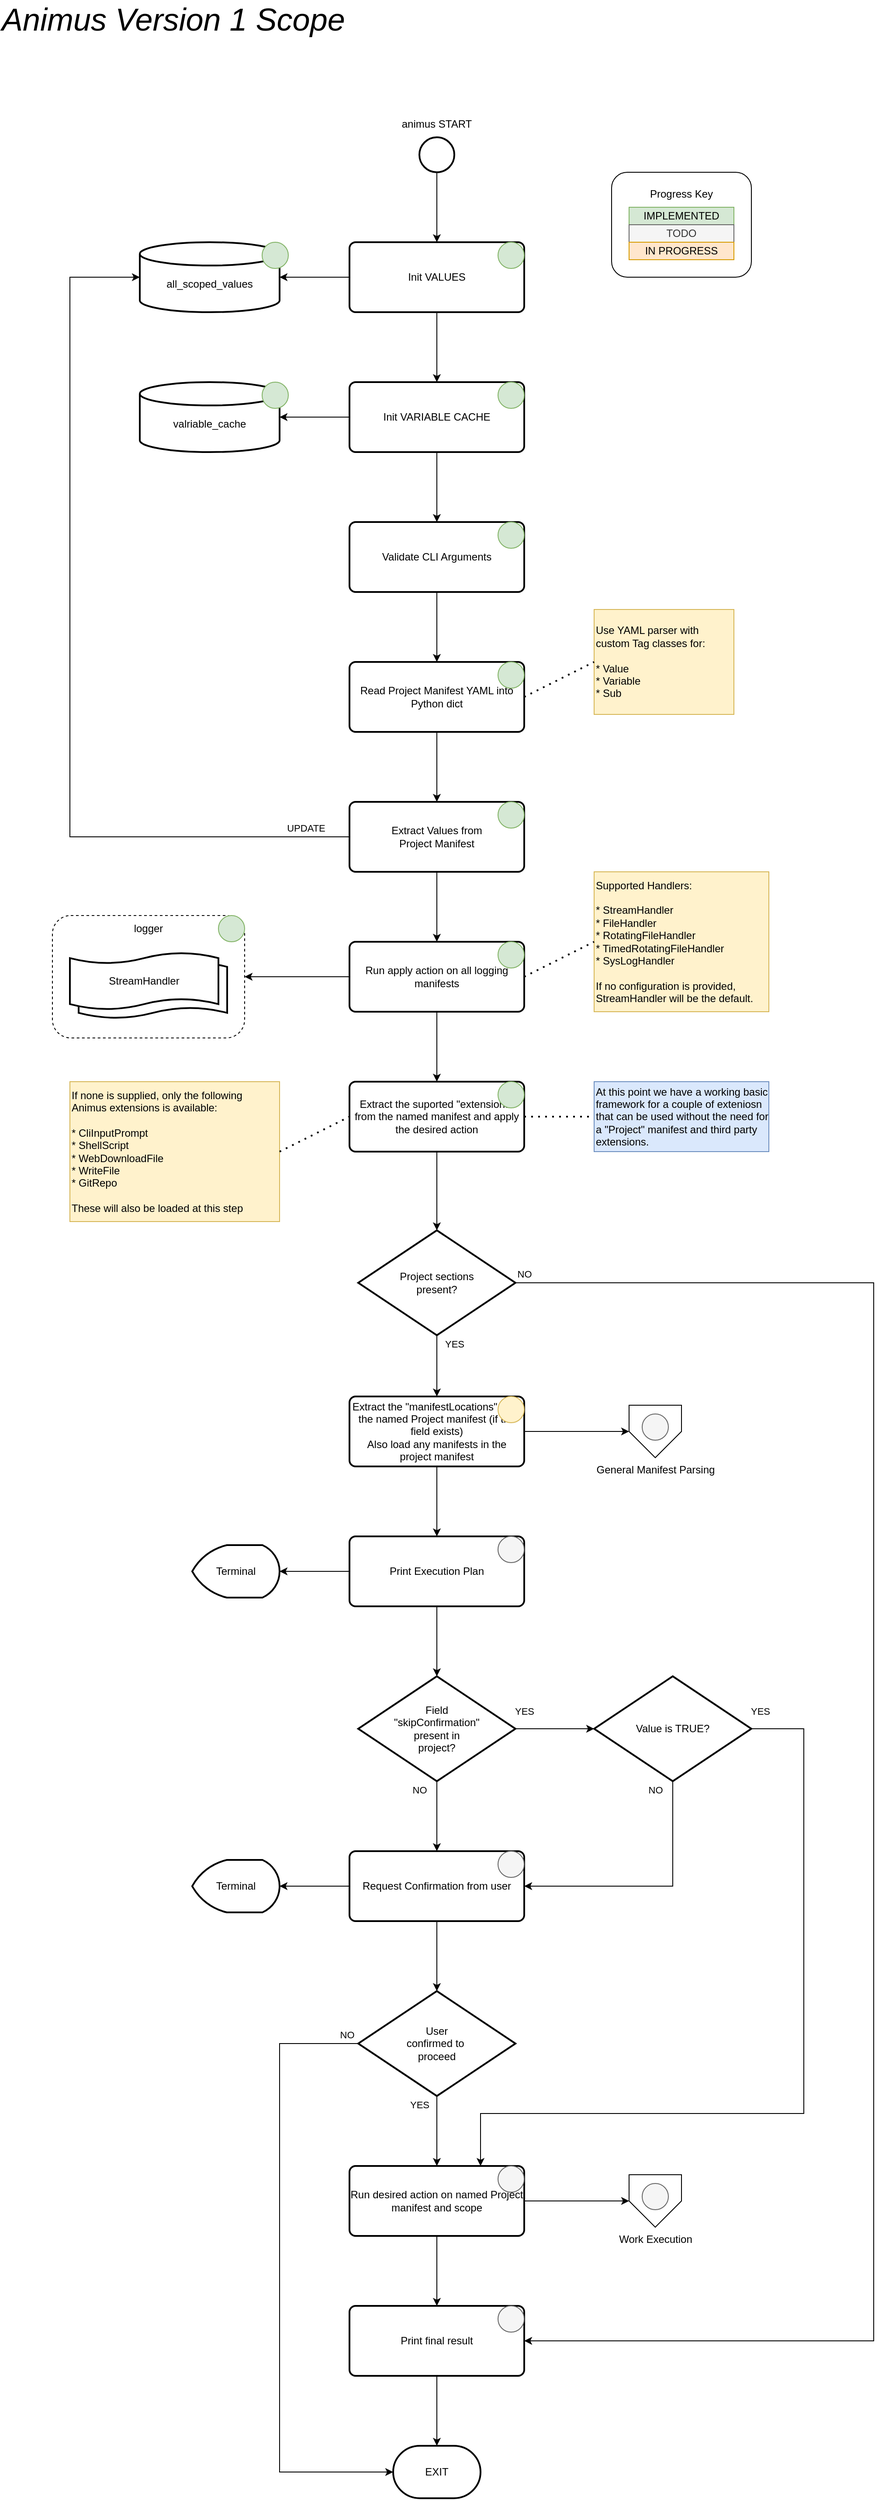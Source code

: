 <mxfile version="21.1.2" type="device" pages="2">
  <diagram name="Project Init" id="9PZ8RRwFv8GzSiJsPlFz">
    <mxGraphModel dx="2924" dy="1194" grid="1" gridSize="10" guides="1" tooltips="1" connect="1" arrows="1" fold="1" page="1" pageScale="1" pageWidth="850" pageHeight="1100" math="0" shadow="0">
      <root>
        <mxCell id="0" />
        <mxCell id="1" parent="0" />
        <mxCell id="VdCg7VXAjWynsJLB6FN2-26" value="" style="rounded=1;whiteSpace=wrap;html=1;fillColor=none;dashed=1;" parent="1" vertex="1">
          <mxGeometry x="-180" y="1130" width="220" height="140" as="geometry" />
        </mxCell>
        <mxCell id="VdCg7VXAjWynsJLB6FN2-22" value="StreamHandlerLogging" style="shape=tape;whiteSpace=wrap;html=1;strokeWidth=2;size=0.19" parent="1" vertex="1">
          <mxGeometry x="-150" y="1182.5" width="170" height="65" as="geometry" />
        </mxCell>
        <mxCell id="VdCg7VXAjWynsJLB6FN2-12" style="edgeStyle=orthogonalEdgeStyle;rounded=0;orthogonalLoop=1;jettySize=auto;html=1;entryX=0.5;entryY=0;entryDx=0;entryDy=0;" parent="1" source="VdCg7VXAjWynsJLB6FN2-1" target="VdCg7VXAjWynsJLB6FN2-10" edge="1">
          <mxGeometry relative="1" as="geometry">
            <mxPoint x="260" y="320" as="targetPoint" />
          </mxGeometry>
        </mxCell>
        <mxCell id="VdCg7VXAjWynsJLB6FN2-1" value="" style="strokeWidth=2;html=1;shape=mxgraph.flowchart.start_2;whiteSpace=wrap;" parent="1" vertex="1">
          <mxGeometry x="240" y="240" width="40" height="40" as="geometry" />
        </mxCell>
        <mxCell id="VdCg7VXAjWynsJLB6FN2-2" value="animus START" style="text;html=1;strokeColor=none;fillColor=none;align=center;verticalAlign=middle;whiteSpace=wrap;rounded=0;" parent="1" vertex="1">
          <mxGeometry x="205" y="210" width="110" height="30" as="geometry" />
        </mxCell>
        <mxCell id="VdCg7VXAjWynsJLB6FN2-6" style="edgeStyle=orthogonalEdgeStyle;rounded=0;orthogonalLoop=1;jettySize=auto;html=1;entryX=0.5;entryY=0;entryDx=0;entryDy=0;" parent="1" source="VdCg7VXAjWynsJLB6FN2-3" target="VdCg7VXAjWynsJLB6FN2-4" edge="1">
          <mxGeometry relative="1" as="geometry" />
        </mxCell>
        <mxCell id="VdCg7VXAjWynsJLB6FN2-3" value="Validate CLI Arguments" style="rounded=1;whiteSpace=wrap;html=1;absoluteArcSize=1;arcSize=14;strokeWidth=2;" parent="1" vertex="1">
          <mxGeometry x="160" y="680" width="200" height="80" as="geometry" />
        </mxCell>
        <mxCell id="VdCg7VXAjWynsJLB6FN2-19" style="edgeStyle=orthogonalEdgeStyle;rounded=0;orthogonalLoop=1;jettySize=auto;html=1;entryX=0.5;entryY=0;entryDx=0;entryDy=0;" parent="1" source="VdCg7VXAjWynsJLB6FN2-4" target="VdCg7VXAjWynsJLB6FN2-9" edge="1">
          <mxGeometry relative="1" as="geometry" />
        </mxCell>
        <mxCell id="VdCg7VXAjWynsJLB6FN2-4" value="Read Project Manifest YAML into Python dict" style="rounded=1;whiteSpace=wrap;html=1;absoluteArcSize=1;arcSize=14;strokeWidth=2;" parent="1" vertex="1">
          <mxGeometry x="160" y="840" width="200" height="80" as="geometry" />
        </mxCell>
        <mxCell id="VdCg7VXAjWynsJLB6FN2-7" value="Use YAML parser with custom Tag classes for:&lt;br&gt;&lt;br&gt;* Value&lt;br&gt;* Variable&lt;br&gt;* Sub" style="text;html=1;strokeColor=#d6b656;fillColor=#fff2cc;align=left;verticalAlign=middle;whiteSpace=wrap;rounded=0;" parent="1" vertex="1">
          <mxGeometry x="440" y="780" width="160" height="120" as="geometry" />
        </mxCell>
        <mxCell id="VdCg7VXAjWynsJLB6FN2-8" value="" style="endArrow=none;dashed=1;html=1;dashPattern=1 3;strokeWidth=2;rounded=0;exitX=1;exitY=0.5;exitDx=0;exitDy=0;entryX=0;entryY=0.5;entryDx=0;entryDy=0;" parent="1" source="VdCg7VXAjWynsJLB6FN2-4" target="VdCg7VXAjWynsJLB6FN2-7" edge="1">
          <mxGeometry width="50" height="50" relative="1" as="geometry">
            <mxPoint x="400" y="830" as="sourcePoint" />
            <mxPoint x="450" y="780" as="targetPoint" />
          </mxGeometry>
        </mxCell>
        <mxCell id="VdCg7VXAjWynsJLB6FN2-20" value="UPDATE" style="edgeStyle=orthogonalEdgeStyle;rounded=0;orthogonalLoop=1;jettySize=auto;html=1;entryX=0;entryY=0.5;entryDx=0;entryDy=0;entryPerimeter=0;" parent="1" source="VdCg7VXAjWynsJLB6FN2-9" target="VdCg7VXAjWynsJLB6FN2-15" edge="1">
          <mxGeometry x="-0.904" y="-10" relative="1" as="geometry">
            <Array as="points">
              <mxPoint x="-160" y="1040" />
              <mxPoint x="-160" y="400" />
            </Array>
            <mxPoint as="offset" />
          </mxGeometry>
        </mxCell>
        <mxCell id="VdCg7VXAjWynsJLB6FN2-29" style="edgeStyle=orthogonalEdgeStyle;rounded=0;orthogonalLoop=1;jettySize=auto;html=1;entryX=0.5;entryY=0;entryDx=0;entryDy=0;" parent="1" source="VdCg7VXAjWynsJLB6FN2-9" target="VdCg7VXAjWynsJLB6FN2-23" edge="1">
          <mxGeometry relative="1" as="geometry" />
        </mxCell>
        <mxCell id="VdCg7VXAjWynsJLB6FN2-9" value="Extract Values from&lt;br&gt;Project Manifest" style="rounded=1;whiteSpace=wrap;html=1;absoluteArcSize=1;arcSize=14;strokeWidth=2;" parent="1" vertex="1">
          <mxGeometry x="160" y="1000" width="200" height="80" as="geometry" />
        </mxCell>
        <mxCell id="VdCg7VXAjWynsJLB6FN2-13" style="edgeStyle=orthogonalEdgeStyle;rounded=0;orthogonalLoop=1;jettySize=auto;html=1;entryX=0.5;entryY=0;entryDx=0;entryDy=0;" parent="1" source="VdCg7VXAjWynsJLB6FN2-10" target="VdCg7VXAjWynsJLB6FN2-11" edge="1">
          <mxGeometry relative="1" as="geometry" />
        </mxCell>
        <mxCell id="VdCg7VXAjWynsJLB6FN2-16" style="edgeStyle=orthogonalEdgeStyle;rounded=0;orthogonalLoop=1;jettySize=auto;html=1;entryX=1;entryY=0.5;entryDx=0;entryDy=0;entryPerimeter=0;" parent="1" source="VdCg7VXAjWynsJLB6FN2-10" target="VdCg7VXAjWynsJLB6FN2-15" edge="1">
          <mxGeometry relative="1" as="geometry" />
        </mxCell>
        <mxCell id="VdCg7VXAjWynsJLB6FN2-10" value="Init VALUES" style="rounded=1;whiteSpace=wrap;html=1;absoluteArcSize=1;arcSize=14;strokeWidth=2;" parent="1" vertex="1">
          <mxGeometry x="160" y="360" width="200" height="80" as="geometry" />
        </mxCell>
        <mxCell id="VdCg7VXAjWynsJLB6FN2-14" style="edgeStyle=orthogonalEdgeStyle;rounded=0;orthogonalLoop=1;jettySize=auto;html=1;entryX=0.5;entryY=0;entryDx=0;entryDy=0;" parent="1" source="VdCg7VXAjWynsJLB6FN2-11" target="VdCg7VXAjWynsJLB6FN2-3" edge="1">
          <mxGeometry relative="1" as="geometry" />
        </mxCell>
        <mxCell id="VdCg7VXAjWynsJLB6FN2-18" style="edgeStyle=orthogonalEdgeStyle;rounded=0;orthogonalLoop=1;jettySize=auto;html=1;entryX=1;entryY=0.5;entryDx=0;entryDy=0;entryPerimeter=0;" parent="1" source="VdCg7VXAjWynsJLB6FN2-11" target="VdCg7VXAjWynsJLB6FN2-17" edge="1">
          <mxGeometry relative="1" as="geometry" />
        </mxCell>
        <mxCell id="VdCg7VXAjWynsJLB6FN2-11" value="Init VARIABLE CACHE" style="rounded=1;whiteSpace=wrap;html=1;absoluteArcSize=1;arcSize=14;strokeWidth=2;" parent="1" vertex="1">
          <mxGeometry x="160" y="520" width="200" height="80" as="geometry" />
        </mxCell>
        <mxCell id="VdCg7VXAjWynsJLB6FN2-15" value="&lt;br&gt;all_scoped_values" style="strokeWidth=2;html=1;shape=mxgraph.flowchart.database;whiteSpace=wrap;" parent="1" vertex="1">
          <mxGeometry x="-80" y="360" width="160" height="80" as="geometry" />
        </mxCell>
        <mxCell id="VdCg7VXAjWynsJLB6FN2-17" value="&lt;br&gt;valriable_cache" style="strokeWidth=2;html=1;shape=mxgraph.flowchart.database;whiteSpace=wrap;" parent="1" vertex="1">
          <mxGeometry x="-80" y="520" width="160" height="80" as="geometry" />
        </mxCell>
        <mxCell id="VdCg7VXAjWynsJLB6FN2-21" value="StreamHandler" style="shape=tape;whiteSpace=wrap;html=1;strokeWidth=2;size=0.19" parent="1" vertex="1">
          <mxGeometry x="-160" y="1172.5" width="170" height="65" as="geometry" />
        </mxCell>
        <mxCell id="VdCg7VXAjWynsJLB6FN2-28" style="edgeStyle=orthogonalEdgeStyle;rounded=0;orthogonalLoop=1;jettySize=auto;html=1;entryX=1;entryY=0.5;entryDx=0;entryDy=0;" parent="1" source="VdCg7VXAjWynsJLB6FN2-23" target="VdCg7VXAjWynsJLB6FN2-26" edge="1">
          <mxGeometry relative="1" as="geometry" />
        </mxCell>
        <mxCell id="VdCg7VXAjWynsJLB6FN2-45" style="edgeStyle=orthogonalEdgeStyle;rounded=0;orthogonalLoop=1;jettySize=auto;html=1;entryX=0.5;entryY=0;entryDx=0;entryDy=0;" parent="1" source="VdCg7VXAjWynsJLB6FN2-23" target="VdCg7VXAjWynsJLB6FN2-40" edge="1">
          <mxGeometry relative="1" as="geometry" />
        </mxCell>
        <mxCell id="VdCg7VXAjWynsJLB6FN2-23" value="Run apply action on all logging manifests" style="rounded=1;whiteSpace=wrap;html=1;absoluteArcSize=1;arcSize=14;strokeWidth=2;" parent="1" vertex="1">
          <mxGeometry x="160" y="1160" width="200" height="80" as="geometry" />
        </mxCell>
        <mxCell id="VdCg7VXAjWynsJLB6FN2-24" value="Supported Handlers:&lt;br&gt;&lt;br&gt;&lt;div&gt;* StreamHandler&lt;/div&gt;&lt;div&gt;* FileHandler&lt;/div&gt;&lt;div&gt;* RotatingFileHandler&lt;/div&gt;&lt;div&gt;* TimedRotatingFileHandler&lt;/div&gt;&lt;div&gt;* SysLogHandler&lt;/div&gt;&lt;div&gt;&lt;br&gt;&lt;/div&gt;&lt;div&gt;If no configuration is provided, StreamHandler will be the default.&lt;/div&gt;" style="text;html=1;strokeColor=#d6b656;fillColor=#fff2cc;align=left;verticalAlign=middle;whiteSpace=wrap;rounded=0;" parent="1" vertex="1">
          <mxGeometry x="440" y="1080" width="200" height="160" as="geometry" />
        </mxCell>
        <mxCell id="VdCg7VXAjWynsJLB6FN2-25" value="" style="endArrow=none;dashed=1;html=1;dashPattern=1 3;strokeWidth=2;rounded=0;exitX=1;exitY=0.5;exitDx=0;exitDy=0;entryX=0;entryY=0.5;entryDx=0;entryDy=0;" parent="1" source="VdCg7VXAjWynsJLB6FN2-23" target="VdCg7VXAjWynsJLB6FN2-24" edge="1">
          <mxGeometry width="50" height="50" relative="1" as="geometry">
            <mxPoint x="370" y="890" as="sourcePoint" />
            <mxPoint x="450" y="850" as="targetPoint" />
          </mxGeometry>
        </mxCell>
        <mxCell id="VdCg7VXAjWynsJLB6FN2-27" value="logger" style="text;html=1;strokeColor=none;fillColor=none;align=center;verticalAlign=middle;whiteSpace=wrap;rounded=0;" parent="1" vertex="1">
          <mxGeometry x="-100" y="1130" width="60" height="30" as="geometry" />
        </mxCell>
        <mxCell id="VdCg7VXAjWynsJLB6FN2-50" style="edgeStyle=orthogonalEdgeStyle;rounded=0;orthogonalLoop=1;jettySize=auto;html=1;entryX=0;entryY=0.5;entryDx=0;entryDy=0;" parent="1" source="VdCg7VXAjWynsJLB6FN2-31" target="VdCg7VXAjWynsJLB6FN2-49" edge="1">
          <mxGeometry relative="1" as="geometry" />
        </mxCell>
        <mxCell id="VdCg7VXAjWynsJLB6FN2-73" style="edgeStyle=orthogonalEdgeStyle;rounded=0;orthogonalLoop=1;jettySize=auto;html=1;entryX=0.5;entryY=0;entryDx=0;entryDy=0;" parent="1" source="VdCg7VXAjWynsJLB6FN2-31" target="VdCg7VXAjWynsJLB6FN2-72" edge="1">
          <mxGeometry relative="1" as="geometry" />
        </mxCell>
        <mxCell id="VdCg7VXAjWynsJLB6FN2-31" value="Run desired action on named Project manifest and scope" style="rounded=1;whiteSpace=wrap;html=1;absoluteArcSize=1;arcSize=14;strokeWidth=2;" parent="1" vertex="1">
          <mxGeometry x="160" y="2560" width="200" height="80" as="geometry" />
        </mxCell>
        <mxCell id="VdCg7VXAjWynsJLB6FN2-38" style="edgeStyle=orthogonalEdgeStyle;rounded=0;orthogonalLoop=1;jettySize=auto;html=1;entryX=0;entryY=0.5;entryDx=0;entryDy=0;" parent="1" source="VdCg7VXAjWynsJLB6FN2-34" target="VdCg7VXAjWynsJLB6FN2-37" edge="1">
          <mxGeometry relative="1" as="geometry" />
        </mxCell>
        <mxCell id="VdCg7VXAjWynsJLB6FN2-54" style="edgeStyle=orthogonalEdgeStyle;rounded=0;orthogonalLoop=1;jettySize=auto;html=1;entryX=0.5;entryY=0;entryDx=0;entryDy=0;" parent="1" source="VdCg7VXAjWynsJLB6FN2-34" target="VdCg7VXAjWynsJLB6FN2-51" edge="1">
          <mxGeometry relative="1" as="geometry" />
        </mxCell>
        <mxCell id="VdCg7VXAjWynsJLB6FN2-34" value="Extract the &quot;manifestLocations&quot; from the named Project manifest (if the field exists)&lt;br&gt;Also load any manifests in the project manifest" style="rounded=1;whiteSpace=wrap;html=1;absoluteArcSize=1;arcSize=14;strokeWidth=2;" parent="1" vertex="1">
          <mxGeometry x="160" y="1680" width="200" height="80" as="geometry" />
        </mxCell>
        <mxCell id="VdCg7VXAjWynsJLB6FN2-37" value="General Manifest Parsing" style="verticalLabelPosition=bottom;verticalAlign=top;html=1;shape=offPageConnector;rounded=0;size=0.5;" parent="1" vertex="1">
          <mxGeometry x="480" y="1690" width="60" height="60" as="geometry" />
        </mxCell>
        <mxCell id="Eud-r5yg63vt9BeKCDlX-2" style="edgeStyle=orthogonalEdgeStyle;rounded=0;orthogonalLoop=1;jettySize=auto;html=1;entryX=0.5;entryY=0;entryDx=0;entryDy=0;entryPerimeter=0;" edge="1" parent="1" source="VdCg7VXAjWynsJLB6FN2-40" target="Eud-r5yg63vt9BeKCDlX-1">
          <mxGeometry relative="1" as="geometry" />
        </mxCell>
        <mxCell id="VdCg7VXAjWynsJLB6FN2-40" value="Extract the suported &quot;extensions&quot; from the named manifest and apply the desired action" style="rounded=1;whiteSpace=wrap;html=1;absoluteArcSize=1;arcSize=14;strokeWidth=2;" parent="1" vertex="1">
          <mxGeometry x="160" y="1320" width="200" height="80" as="geometry" />
        </mxCell>
        <mxCell id="VdCg7VXAjWynsJLB6FN2-47" value="If none is supplied, only the following Animus extensions is available:&lt;br&gt;&lt;br&gt;&lt;div&gt;* CliInputPrompt&lt;/div&gt;&lt;div&gt;* ShellScript&lt;/div&gt;&lt;div&gt;* WebDownloadFile&lt;/div&gt;&lt;div&gt;* WriteFile&lt;/div&gt;&lt;div&gt;* GitRepo&lt;/div&gt;&lt;div&gt;&lt;br&gt;&lt;/div&gt;&lt;div&gt;These will also be loaded at this step&lt;/div&gt;" style="text;html=1;strokeColor=#d6b656;fillColor=#fff2cc;align=left;verticalAlign=middle;whiteSpace=wrap;rounded=0;" parent="1" vertex="1">
          <mxGeometry x="-160" y="1320" width="240" height="160" as="geometry" />
        </mxCell>
        <mxCell id="VdCg7VXAjWynsJLB6FN2-48" value="" style="endArrow=none;dashed=1;html=1;dashPattern=1 3;strokeWidth=2;rounded=0;exitX=1;exitY=0.5;exitDx=0;exitDy=0;entryX=0;entryY=0.5;entryDx=0;entryDy=0;" parent="1" source="VdCg7VXAjWynsJLB6FN2-47" target="VdCg7VXAjWynsJLB6FN2-40" edge="1">
          <mxGeometry width="50" height="50" relative="1" as="geometry">
            <mxPoint x="370" y="1210" as="sourcePoint" />
            <mxPoint x="450" y="1170" as="targetPoint" />
          </mxGeometry>
        </mxCell>
        <mxCell id="VdCg7VXAjWynsJLB6FN2-49" value="Work Execution" style="verticalLabelPosition=bottom;verticalAlign=top;html=1;shape=offPageConnector;rounded=0;size=0.5;" parent="1" vertex="1">
          <mxGeometry x="480" y="2570" width="60" height="60" as="geometry" />
        </mxCell>
        <mxCell id="VdCg7VXAjWynsJLB6FN2-53" style="edgeStyle=orthogonalEdgeStyle;rounded=0;orthogonalLoop=1;jettySize=auto;html=1;entryX=1;entryY=0.5;entryDx=0;entryDy=0;entryPerimeter=0;" parent="1" source="VdCg7VXAjWynsJLB6FN2-51" target="VdCg7VXAjWynsJLB6FN2-52" edge="1">
          <mxGeometry relative="1" as="geometry" />
        </mxCell>
        <mxCell id="VdCg7VXAjWynsJLB6FN2-56" style="edgeStyle=orthogonalEdgeStyle;rounded=0;orthogonalLoop=1;jettySize=auto;html=1;entryX=0.5;entryY=0;entryDx=0;entryDy=0;entryPerimeter=0;" parent="1" source="VdCg7VXAjWynsJLB6FN2-51" target="VdCg7VXAjWynsJLB6FN2-55" edge="1">
          <mxGeometry relative="1" as="geometry" />
        </mxCell>
        <mxCell id="VdCg7VXAjWynsJLB6FN2-51" value="Print Execution Plan" style="rounded=1;whiteSpace=wrap;html=1;absoluteArcSize=1;arcSize=14;strokeWidth=2;" parent="1" vertex="1">
          <mxGeometry x="160" y="1840" width="200" height="80" as="geometry" />
        </mxCell>
        <mxCell id="VdCg7VXAjWynsJLB6FN2-52" value="Terminal" style="strokeWidth=2;html=1;shape=mxgraph.flowchart.display;whiteSpace=wrap;" parent="1" vertex="1">
          <mxGeometry x="-20" y="1850" width="100" height="60" as="geometry" />
        </mxCell>
        <mxCell id="VdCg7VXAjWynsJLB6FN2-58" value="YES" style="edgeStyle=orthogonalEdgeStyle;rounded=0;orthogonalLoop=1;jettySize=auto;html=1;entryX=0;entryY=0.5;entryDx=0;entryDy=0;entryPerimeter=0;" parent="1" source="VdCg7VXAjWynsJLB6FN2-55" target="VdCg7VXAjWynsJLB6FN2-59" edge="1">
          <mxGeometry x="-0.778" y="20" relative="1" as="geometry">
            <mxPoint x="420" y="2130" as="targetPoint" />
            <mxPoint as="offset" />
          </mxGeometry>
        </mxCell>
        <mxCell id="VdCg7VXAjWynsJLB6FN2-61" value="NO" style="edgeStyle=orthogonalEdgeStyle;rounded=0;orthogonalLoop=1;jettySize=auto;html=1;entryX=0.5;entryY=0;entryDx=0;entryDy=0;exitX=0.5;exitY=1;exitDx=0;exitDy=0;exitPerimeter=0;" parent="1" source="VdCg7VXAjWynsJLB6FN2-55" target="VdCg7VXAjWynsJLB6FN2-60" edge="1">
          <mxGeometry x="-0.75" y="-20" relative="1" as="geometry">
            <Array as="points">
              <mxPoint x="260" y="2140" />
              <mxPoint x="260" y="2140" />
            </Array>
            <mxPoint as="offset" />
          </mxGeometry>
        </mxCell>
        <mxCell id="VdCg7VXAjWynsJLB6FN2-55" value="Field&lt;br&gt;&quot;skipConfirmation&quot; &lt;br&gt;present in&lt;br&gt;project?" style="strokeWidth=2;html=1;shape=mxgraph.flowchart.decision;whiteSpace=wrap;" parent="1" vertex="1">
          <mxGeometry x="170" y="2000" width="180" height="120" as="geometry" />
        </mxCell>
        <mxCell id="VdCg7VXAjWynsJLB6FN2-62" value="NO" style="edgeStyle=orthogonalEdgeStyle;rounded=0;orthogonalLoop=1;jettySize=auto;html=1;entryX=1;entryY=0.5;entryDx=0;entryDy=0;" parent="1" source="VdCg7VXAjWynsJLB6FN2-59" target="VdCg7VXAjWynsJLB6FN2-60" edge="1">
          <mxGeometry x="-0.931" y="-20" relative="1" as="geometry">
            <Array as="points">
              <mxPoint x="530" y="2240" />
            </Array>
            <mxPoint as="offset" />
          </mxGeometry>
        </mxCell>
        <mxCell id="VdCg7VXAjWynsJLB6FN2-68" value="YES" style="edgeStyle=orthogonalEdgeStyle;rounded=0;orthogonalLoop=1;jettySize=auto;html=1;entryX=0.75;entryY=0;entryDx=0;entryDy=0;" parent="1" source="VdCg7VXAjWynsJLB6FN2-59" target="VdCg7VXAjWynsJLB6FN2-31" edge="1">
          <mxGeometry x="-0.979" y="20" relative="1" as="geometry">
            <Array as="points">
              <mxPoint x="680" y="2060" />
              <mxPoint x="680" y="2500" />
              <mxPoint x="310" y="2500" />
            </Array>
            <mxPoint as="offset" />
          </mxGeometry>
        </mxCell>
        <mxCell id="VdCg7VXAjWynsJLB6FN2-59" value="Value is TRUE?" style="strokeWidth=2;html=1;shape=mxgraph.flowchart.decision;whiteSpace=wrap;" parent="1" vertex="1">
          <mxGeometry x="440" y="2000" width="180" height="120" as="geometry" />
        </mxCell>
        <mxCell id="VdCg7VXAjWynsJLB6FN2-64" style="edgeStyle=orthogonalEdgeStyle;rounded=0;orthogonalLoop=1;jettySize=auto;html=1;entryX=1;entryY=0.5;entryDx=0;entryDy=0;entryPerimeter=0;" parent="1" source="VdCg7VXAjWynsJLB6FN2-60" target="VdCg7VXAjWynsJLB6FN2-63" edge="1">
          <mxGeometry relative="1" as="geometry" />
        </mxCell>
        <mxCell id="VdCg7VXAjWynsJLB6FN2-66" style="edgeStyle=orthogonalEdgeStyle;rounded=0;orthogonalLoop=1;jettySize=auto;html=1;entryX=0.5;entryY=0;entryDx=0;entryDy=0;entryPerimeter=0;" parent="1" source="VdCg7VXAjWynsJLB6FN2-60" target="VdCg7VXAjWynsJLB6FN2-65" edge="1">
          <mxGeometry relative="1" as="geometry" />
        </mxCell>
        <mxCell id="VdCg7VXAjWynsJLB6FN2-60" value="Request Confirmation from user" style="rounded=1;whiteSpace=wrap;html=1;absoluteArcSize=1;arcSize=14;strokeWidth=2;" parent="1" vertex="1">
          <mxGeometry x="160" y="2200" width="200" height="80" as="geometry" />
        </mxCell>
        <mxCell id="VdCg7VXAjWynsJLB6FN2-63" value="Terminal" style="strokeWidth=2;html=1;shape=mxgraph.flowchart.display;whiteSpace=wrap;" parent="1" vertex="1">
          <mxGeometry x="-20" y="2210" width="100" height="60" as="geometry" />
        </mxCell>
        <mxCell id="VdCg7VXAjWynsJLB6FN2-67" value="YES" style="edgeStyle=orthogonalEdgeStyle;rounded=0;orthogonalLoop=1;jettySize=auto;html=1;exitX=0.5;exitY=1;exitDx=0;exitDy=0;exitPerimeter=0;" parent="1" source="VdCg7VXAjWynsJLB6FN2-65" target="VdCg7VXAjWynsJLB6FN2-31" edge="1">
          <mxGeometry x="-0.75" y="-20" relative="1" as="geometry">
            <Array as="points">
              <mxPoint x="260" y="2500" />
              <mxPoint x="260" y="2500" />
            </Array>
            <mxPoint as="offset" />
          </mxGeometry>
        </mxCell>
        <mxCell id="VdCg7VXAjWynsJLB6FN2-71" value="NO" style="edgeStyle=orthogonalEdgeStyle;rounded=0;orthogonalLoop=1;jettySize=auto;html=1;entryX=0;entryY=0.5;entryDx=0;entryDy=0;entryPerimeter=0;" parent="1" source="VdCg7VXAjWynsJLB6FN2-65" target="VdCg7VXAjWynsJLB6FN2-70" edge="1">
          <mxGeometry x="-0.962" y="-10" relative="1" as="geometry">
            <Array as="points">
              <mxPoint x="80" y="2420" />
              <mxPoint x="80" y="2910" />
            </Array>
            <mxPoint as="offset" />
          </mxGeometry>
        </mxCell>
        <mxCell id="VdCg7VXAjWynsJLB6FN2-65" value="User&lt;br&gt;confirmed to&amp;nbsp;&lt;br&gt;proceed" style="strokeWidth=2;html=1;shape=mxgraph.flowchart.decision;whiteSpace=wrap;" parent="1" vertex="1">
          <mxGeometry x="170" y="2360" width="180" height="120" as="geometry" />
        </mxCell>
        <mxCell id="VdCg7VXAjWynsJLB6FN2-70" value="EXIT" style="strokeWidth=2;html=1;shape=mxgraph.flowchart.terminator;whiteSpace=wrap;" parent="1" vertex="1">
          <mxGeometry x="210" y="2880" width="100" height="60" as="geometry" />
        </mxCell>
        <mxCell id="VdCg7VXAjWynsJLB6FN2-74" style="edgeStyle=orthogonalEdgeStyle;rounded=0;orthogonalLoop=1;jettySize=auto;html=1;entryX=0.5;entryY=0;entryDx=0;entryDy=0;entryPerimeter=0;" parent="1" source="VdCg7VXAjWynsJLB6FN2-72" target="VdCg7VXAjWynsJLB6FN2-70" edge="1">
          <mxGeometry relative="1" as="geometry" />
        </mxCell>
        <mxCell id="VdCg7VXAjWynsJLB6FN2-72" value="Print final result" style="rounded=1;whiteSpace=wrap;html=1;absoluteArcSize=1;arcSize=14;strokeWidth=2;" parent="1" vertex="1">
          <mxGeometry x="160" y="2720" width="200" height="80" as="geometry" />
        </mxCell>
        <mxCell id="VdCg7VXAjWynsJLB6FN2-75" value="IMPLEMENTED" style="text;html=1;strokeColor=#82b366;fillColor=#d5e8d4;align=center;verticalAlign=middle;whiteSpace=wrap;rounded=0;" parent="1" vertex="1">
          <mxGeometry x="480" y="320" width="120" height="20" as="geometry" />
        </mxCell>
        <mxCell id="VdCg7VXAjWynsJLB6FN2-76" value="TODO" style="text;html=1;strokeColor=#666666;fillColor=#f5f5f5;align=center;verticalAlign=middle;whiteSpace=wrap;rounded=0;fontColor=#333333;" parent="1" vertex="1">
          <mxGeometry x="480" y="340" width="120" height="20" as="geometry" />
        </mxCell>
        <mxCell id="VdCg7VXAjWynsJLB6FN2-77" value="IN PROGRESS" style="text;html=1;strokeColor=#d79b00;fillColor=#ffe6cc;align=center;verticalAlign=middle;whiteSpace=wrap;rounded=0;" parent="1" vertex="1">
          <mxGeometry x="480" y="360" width="120" height="20" as="geometry" />
        </mxCell>
        <mxCell id="VdCg7VXAjWynsJLB6FN2-81" value="" style="ellipse;whiteSpace=wrap;html=1;fillColor=#d5e8d4;strokeColor=#82b366;" parent="1" vertex="1">
          <mxGeometry x="330" y="360" width="30" height="30" as="geometry" />
        </mxCell>
        <mxCell id="VdCg7VXAjWynsJLB6FN2-82" value="" style="ellipse;whiteSpace=wrap;html=1;fillColor=#d5e8d4;strokeColor=#82b366;" parent="1" vertex="1">
          <mxGeometry x="330" y="520" width="30" height="30" as="geometry" />
        </mxCell>
        <mxCell id="VdCg7VXAjWynsJLB6FN2-83" value="" style="ellipse;whiteSpace=wrap;html=1;fillColor=#d5e8d4;strokeColor=#82b366;" parent="1" vertex="1">
          <mxGeometry x="330" y="680" width="30" height="30" as="geometry" />
        </mxCell>
        <mxCell id="VdCg7VXAjWynsJLB6FN2-84" value="" style="ellipse;whiteSpace=wrap;html=1;fillColor=#d5e8d4;strokeColor=#82b366;" parent="1" vertex="1">
          <mxGeometry x="60" y="520" width="30" height="30" as="geometry" />
        </mxCell>
        <mxCell id="VdCg7VXAjWynsJLB6FN2-85" value="" style="ellipse;whiteSpace=wrap;html=1;fillColor=#d5e8d4;strokeColor=#82b366;" parent="1" vertex="1">
          <mxGeometry x="60" y="360" width="30" height="30" as="geometry" />
        </mxCell>
        <mxCell id="VdCg7VXAjWynsJLB6FN2-86" value="" style="ellipse;whiteSpace=wrap;html=1;fillColor=#d5e8d4;strokeColor=#82b366;" parent="1" vertex="1">
          <mxGeometry x="330" y="1000" width="30" height="30" as="geometry" />
        </mxCell>
        <mxCell id="VdCg7VXAjWynsJLB6FN2-87" value="" style="ellipse;whiteSpace=wrap;html=1;fillColor=#d5e8d4;strokeColor=#82b366;" parent="1" vertex="1">
          <mxGeometry x="10" y="1130" width="30" height="30" as="geometry" />
        </mxCell>
        <mxCell id="VdCg7VXAjWynsJLB6FN2-88" value="" style="ellipse;whiteSpace=wrap;html=1;fillColor=#d5e8d4;strokeColor=#82b366;" parent="1" vertex="1">
          <mxGeometry x="330" y="1160" width="30" height="30" as="geometry" />
        </mxCell>
        <mxCell id="VdCg7VXAjWynsJLB6FN2-89" value="" style="ellipse;whiteSpace=wrap;html=1;fillColor=#d5e8d4;strokeColor=#82b366;" parent="1" vertex="1">
          <mxGeometry x="330" y="1320" width="30" height="30" as="geometry" />
        </mxCell>
        <mxCell id="VdCg7VXAjWynsJLB6FN2-90" value="" style="ellipse;whiteSpace=wrap;html=1;fillColor=#fff2cc;strokeColor=#d6b656;" parent="1" vertex="1">
          <mxGeometry x="330" y="1680" width="30" height="30" as="geometry" />
        </mxCell>
        <mxCell id="VdCg7VXAjWynsJLB6FN2-91" value="" style="ellipse;whiteSpace=wrap;html=1;fillColor=#f5f5f5;strokeColor=#666666;fontColor=#333333;" parent="1" vertex="1">
          <mxGeometry x="330" y="1840" width="30" height="30" as="geometry" />
        </mxCell>
        <mxCell id="VdCg7VXAjWynsJLB6FN2-93" value="" style="ellipse;whiteSpace=wrap;html=1;fillColor=#f5f5f5;strokeColor=#666666;fontColor=#333333;" parent="1" vertex="1">
          <mxGeometry x="495" y="1700" width="30" height="30" as="geometry" />
        </mxCell>
        <mxCell id="VdCg7VXAjWynsJLB6FN2-94" value="" style="ellipse;whiteSpace=wrap;html=1;fillColor=#f5f5f5;strokeColor=#666666;fontColor=#333333;" parent="1" vertex="1">
          <mxGeometry x="330" y="2200" width="30" height="30" as="geometry" />
        </mxCell>
        <mxCell id="VdCg7VXAjWynsJLB6FN2-95" value="" style="ellipse;whiteSpace=wrap;html=1;fillColor=#f5f5f5;strokeColor=#666666;fontColor=#333333;" parent="1" vertex="1">
          <mxGeometry x="330" y="2560" width="30" height="30" as="geometry" />
        </mxCell>
        <mxCell id="VdCg7VXAjWynsJLB6FN2-96" value="" style="ellipse;whiteSpace=wrap;html=1;fillColor=#f5f5f5;strokeColor=#666666;fontColor=#333333;" parent="1" vertex="1">
          <mxGeometry x="495" y="2580" width="30" height="30" as="geometry" />
        </mxCell>
        <mxCell id="VdCg7VXAjWynsJLB6FN2-97" value="" style="ellipse;whiteSpace=wrap;html=1;fillColor=#f5f5f5;strokeColor=#666666;fontColor=#333333;" parent="1" vertex="1">
          <mxGeometry x="330" y="2720" width="30" height="30" as="geometry" />
        </mxCell>
        <mxCell id="VdCg7VXAjWynsJLB6FN2-98" value="" style="ellipse;whiteSpace=wrap;html=1;fillColor=#d5e8d4;strokeColor=#82b366;" parent="1" vertex="1">
          <mxGeometry x="330" y="840" width="30" height="30" as="geometry" />
        </mxCell>
        <mxCell id="VdCg7VXAjWynsJLB6FN2-99" value="Progress Key" style="text;html=1;strokeColor=none;fillColor=none;align=center;verticalAlign=middle;whiteSpace=wrap;rounded=0;" parent="1" vertex="1">
          <mxGeometry x="495" y="290" width="90" height="30" as="geometry" />
        </mxCell>
        <mxCell id="VdCg7VXAjWynsJLB6FN2-100" value="" style="rounded=1;whiteSpace=wrap;html=1;fillColor=none;" parent="1" vertex="1">
          <mxGeometry x="460" y="280" width="160" height="120" as="geometry" />
        </mxCell>
        <mxCell id="VdCg7VXAjWynsJLB6FN2-101" value="Animus Version 1 Scope" style="text;html=1;strokeColor=none;fillColor=none;align=left;verticalAlign=middle;whiteSpace=wrap;rounded=0;fontSize=36;fontStyle=2" parent="1" vertex="1">
          <mxGeometry x="-240" y="90" width="565" height="30" as="geometry" />
        </mxCell>
        <mxCell id="RcZUgJxlzE8M8JcApJNK-1" value="YES" style="edgeStyle=orthogonalEdgeStyle;rounded=0;orthogonalLoop=1;jettySize=auto;html=1;entryX=0.5;entryY=0;entryDx=0;entryDy=0;" edge="1" parent="1" source="Eud-r5yg63vt9BeKCDlX-1" target="VdCg7VXAjWynsJLB6FN2-34">
          <mxGeometry x="-0.714" y="20" relative="1" as="geometry">
            <mxPoint as="offset" />
          </mxGeometry>
        </mxCell>
        <mxCell id="RcZUgJxlzE8M8JcApJNK-2" value="NO" style="edgeStyle=orthogonalEdgeStyle;rounded=0;orthogonalLoop=1;jettySize=auto;html=1;entryX=1;entryY=0.5;entryDx=0;entryDy=0;" edge="1" parent="1" source="Eud-r5yg63vt9BeKCDlX-1" target="VdCg7VXAjWynsJLB6FN2-72">
          <mxGeometry x="-0.99" y="10" relative="1" as="geometry">
            <Array as="points">
              <mxPoint x="760" y="1550" />
              <mxPoint x="760" y="2760" />
            </Array>
            <mxPoint as="offset" />
          </mxGeometry>
        </mxCell>
        <mxCell id="Eud-r5yg63vt9BeKCDlX-1" value="Project sections&lt;br&gt;present?" style="strokeWidth=2;html=1;shape=mxgraph.flowchart.decision;whiteSpace=wrap;" vertex="1" parent="1">
          <mxGeometry x="170" y="1490" width="180" height="120" as="geometry" />
        </mxCell>
        <mxCell id="RcZUgJxlzE8M8JcApJNK-3" value="At this point we have a working basic framework for a couple of exteniosn that can be used without the need for a &quot;Project&quot; manifest and third party extensions." style="text;html=1;strokeColor=#6c8ebf;fillColor=#dae8fc;align=left;verticalAlign=middle;whiteSpace=wrap;rounded=0;" vertex="1" parent="1">
          <mxGeometry x="440" y="1320" width="200" height="80" as="geometry" />
        </mxCell>
        <mxCell id="RcZUgJxlzE8M8JcApJNK-4" value="" style="endArrow=none;dashed=1;html=1;dashPattern=1 3;strokeWidth=2;rounded=0;exitX=1;exitY=0.5;exitDx=0;exitDy=0;entryX=0;entryY=0.5;entryDx=0;entryDy=0;" edge="1" parent="1" source="VdCg7VXAjWynsJLB6FN2-40" target="RcZUgJxlzE8M8JcApJNK-3">
          <mxGeometry width="50" height="50" relative="1" as="geometry">
            <mxPoint x="90" y="1410" as="sourcePoint" />
            <mxPoint x="170" y="1370" as="targetPoint" />
          </mxGeometry>
        </mxCell>
      </root>
    </mxGraphModel>
  </diagram>
  <diagram id="wBAP3wJ0ll8BKhU-rvnk" name="General Manifest Parsing">
    <mxGraphModel dx="2074" dy="1194" grid="1" gridSize="10" guides="1" tooltips="1" connect="1" arrows="1" fold="1" page="1" pageScale="1" pageWidth="850" pageHeight="1100" math="0" shadow="0">
      <root>
        <mxCell id="0" />
        <mxCell id="1" parent="0" />
        <mxCell id="5oYI_40PP7ZbhPIeKUJ7-18" value="" style="rounded=1;whiteSpace=wrap;html=1;fillColor=none;dashed=1;" parent="1" vertex="1">
          <mxGeometry x="400" y="520" width="800" height="480" as="geometry" />
        </mxCell>
        <mxCell id="5oYI_40PP7ZbhPIeKUJ7-1" value="&amp;lt;&amp;lt; Extension &amp;gt;&amp;gt;&lt;br&gt;parse_manifest() Method called with Dict of Manifest Data" style="rounded=1;whiteSpace=wrap;html=1;absoluteArcSize=1;arcSize=14;strokeWidth=2;" parent="1" vertex="1">
          <mxGeometry x="440" y="400" width="200" height="80" as="geometry" />
        </mxCell>
        <mxCell id="5oYI_40PP7ZbhPIeKUJ7-5" value="call" style="edgeStyle=orthogonalEdgeStyle;rounded=0;orthogonalLoop=1;jettySize=auto;html=1;entryX=0;entryY=0.5;entryDx=0;entryDy=0;" parent="1" source="5oYI_40PP7ZbhPIeKUJ7-2" target="5oYI_40PP7ZbhPIeKUJ7-1" edge="1">
          <mxGeometry x="-0.667" y="10" relative="1" as="geometry">
            <mxPoint as="offset" />
          </mxGeometry>
        </mxCell>
        <mxCell id="5oYI_40PP7ZbhPIeKUJ7-8" style="edgeStyle=orthogonalEdgeStyle;rounded=0;orthogonalLoop=1;jettySize=auto;html=1;entryX=0.5;entryY=0;entryDx=0;entryDy=0;" parent="1" source="5oYI_40PP7ZbhPIeKUJ7-2" target="5oYI_40PP7ZbhPIeKUJ7-6" edge="1">
          <mxGeometry relative="1" as="geometry" />
        </mxCell>
        <mxCell id="5oYI_40PP7ZbhPIeKUJ7-2" value="&amp;lt;&amp;lt; main &amp;gt;&amp;gt;&lt;br&gt;Determin the extension class of the manifest data portion" style="rounded=1;whiteSpace=wrap;html=1;absoluteArcSize=1;arcSize=14;strokeWidth=2;" parent="1" vertex="1">
          <mxGeometry x="120" y="400" width="200" height="80" as="geometry" />
        </mxCell>
        <mxCell id="5oYI_40PP7ZbhPIeKUJ7-9" value="call" style="edgeStyle=orthogonalEdgeStyle;rounded=0;orthogonalLoop=1;jettySize=auto;html=1;entryX=0;entryY=0.5;entryDx=0;entryDy=0;" parent="1" source="5oYI_40PP7ZbhPIeKUJ7-6" target="5oYI_40PP7ZbhPIeKUJ7-7" edge="1">
          <mxGeometry x="-0.667" y="10" relative="1" as="geometry">
            <mxPoint as="offset" />
          </mxGeometry>
        </mxCell>
        <mxCell id="5oYI_40PP7ZbhPIeKUJ7-22" style="edgeStyle=orthogonalEdgeStyle;rounded=0;orthogonalLoop=1;jettySize=auto;html=1;entryX=0.5;entryY=0;entryDx=0;entryDy=0;entryPerimeter=0;" parent="1" source="5oYI_40PP7ZbhPIeKUJ7-6" target="5oYI_40PP7ZbhPIeKUJ7-20" edge="1">
          <mxGeometry relative="1" as="geometry" />
        </mxCell>
        <mxCell id="5oYI_40PP7ZbhPIeKUJ7-6" value="&amp;lt;&amp;lt; main &amp;gt;&amp;gt;&lt;br&gt;Determin actions" style="rounded=1;whiteSpace=wrap;html=1;absoluteArcSize=1;arcSize=14;strokeWidth=2;" parent="1" vertex="1">
          <mxGeometry x="120" y="560" width="200" height="80" as="geometry" />
        </mxCell>
        <mxCell id="5oYI_40PP7ZbhPIeKUJ7-11" style="edgeStyle=orthogonalEdgeStyle;rounded=0;orthogonalLoop=1;jettySize=auto;html=1;entryX=0.5;entryY=0;entryDx=0;entryDy=0;entryPerimeter=0;" parent="1" source="5oYI_40PP7ZbhPIeKUJ7-7" target="5oYI_40PP7ZbhPIeKUJ7-10" edge="1">
          <mxGeometry relative="1" as="geometry" />
        </mxCell>
        <mxCell id="5oYI_40PP7ZbhPIeKUJ7-7" value="&amp;lt;&amp;lt; Extension &amp;gt;&amp;gt;&lt;br&gt;determine_actions() Method called" style="rounded=1;whiteSpace=wrap;html=1;absoluteArcSize=1;arcSize=14;strokeWidth=2;" parent="1" vertex="1">
          <mxGeometry x="440" y="560" width="200" height="80" as="geometry" />
        </mxCell>
        <mxCell id="5oYI_40PP7ZbhPIeKUJ7-14" value="YES" style="edgeStyle=orthogonalEdgeStyle;rounded=0;orthogonalLoop=1;jettySize=auto;html=1;entryX=0;entryY=0.5;entryDx=0;entryDy=0;" parent="1" source="5oYI_40PP7ZbhPIeKUJ7-10" target="5oYI_40PP7ZbhPIeKUJ7-12" edge="1">
          <mxGeometry x="-0.692" y="10" relative="1" as="geometry">
            <mxPoint as="offset" />
          </mxGeometry>
        </mxCell>
        <mxCell id="5oYI_40PP7ZbhPIeKUJ7-16" value="NO" style="edgeStyle=orthogonalEdgeStyle;rounded=0;orthogonalLoop=1;jettySize=auto;html=1;entryX=0.5;entryY=0;entryDx=0;entryDy=0;" parent="1" source="5oYI_40PP7ZbhPIeKUJ7-10" target="5oYI_40PP7ZbhPIeKUJ7-15" edge="1">
          <mxGeometry x="-0.75" y="20" relative="1" as="geometry">
            <mxPoint as="offset" />
          </mxGeometry>
        </mxCell>
        <mxCell id="5oYI_40PP7ZbhPIeKUJ7-10" value="command is &quot;apply&quot;" style="strokeWidth=2;html=1;shape=mxgraph.flowchart.decision;whiteSpace=wrap;" parent="1" vertex="1">
          <mxGeometry x="440" y="720" width="200" height="80" as="geometry" />
        </mxCell>
        <mxCell id="5oYI_40PP7ZbhPIeKUJ7-17" style="edgeStyle=orthogonalEdgeStyle;rounded=0;orthogonalLoop=1;jettySize=auto;html=1;entryX=1;entryY=0.5;entryDx=0;entryDy=0;" parent="1" source="5oYI_40PP7ZbhPIeKUJ7-12" target="5oYI_40PP7ZbhPIeKUJ7-15" edge="1">
          <mxGeometry relative="1" as="geometry">
            <Array as="points">
              <mxPoint x="960" y="920" />
            </Array>
          </mxGeometry>
        </mxCell>
        <mxCell id="5oYI_40PP7ZbhPIeKUJ7-12" value="&amp;lt;&amp;lt; Extension &amp;gt;&amp;gt;&lt;br&gt;implemented_manifest_differ_from_this_manifest() Method called" style="rounded=1;whiteSpace=wrap;html=1;absoluteArcSize=1;arcSize=14;strokeWidth=2;" parent="1" vertex="1">
          <mxGeometry x="770" y="720" width="390" height="80" as="geometry" />
        </mxCell>
        <mxCell id="5oYI_40PP7ZbhPIeKUJ7-15" value="&amp;lt;&amp;lt; Extension &amp;gt;&amp;gt;&lt;br&gt;Update actions via call to self.register_action()" style="rounded=1;whiteSpace=wrap;html=1;absoluteArcSize=1;arcSize=14;strokeWidth=2;" parent="1" vertex="1">
          <mxGeometry x="440" y="880" width="200" height="80" as="geometry" />
        </mxCell>
        <mxCell id="5oYI_40PP7ZbhPIeKUJ7-19" value="Inside method determine_actions()" style="text;html=1;strokeColor=none;fillColor=none;align=center;verticalAlign=middle;whiteSpace=wrap;rounded=0;" parent="1" vertex="1">
          <mxGeometry x="1050" y="550" width="60" height="30" as="geometry" />
        </mxCell>
        <mxCell id="5oYI_40PP7ZbhPIeKUJ7-21" value="YES" style="edgeStyle=orthogonalEdgeStyle;rounded=0;orthogonalLoop=1;jettySize=auto;html=1;entryX=0;entryY=0.5;entryDx=0;entryDy=0;" parent="1" source="5oYI_40PP7ZbhPIeKUJ7-20" target="5oYI_40PP7ZbhPIeKUJ7-2" edge="1">
          <mxGeometry x="-0.917" y="-20" relative="1" as="geometry">
            <Array as="points">
              <mxPoint x="40" y="760" />
              <mxPoint x="40" y="440" />
            </Array>
            <mxPoint as="offset" />
          </mxGeometry>
        </mxCell>
        <mxCell id="5oYI_40PP7ZbhPIeKUJ7-25" style="edgeStyle=orthogonalEdgeStyle;rounded=0;orthogonalLoop=1;jettySize=auto;html=1;entryX=0.5;entryY=0;entryDx=0;entryDy=0;" parent="1" source="5oYI_40PP7ZbhPIeKUJ7-20" target="5oYI_40PP7ZbhPIeKUJ7-24" edge="1">
          <mxGeometry relative="1" as="geometry" />
        </mxCell>
        <mxCell id="5oYI_40PP7ZbhPIeKUJ7-20" value="More manifest data &lt;br&gt;to process ?" style="strokeWidth=2;html=1;shape=mxgraph.flowchart.decision;whiteSpace=wrap;" parent="1" vertex="1">
          <mxGeometry x="120" y="720" width="200" height="80" as="geometry" />
        </mxCell>
        <mxCell id="5oYI_40PP7ZbhPIeKUJ7-24" value="Project Init" style="verticalLabelPosition=bottom;verticalAlign=top;html=1;shape=offPageConnector;rounded=0;size=0.5;" parent="1" vertex="1">
          <mxGeometry x="190" y="880" width="60" height="60" as="geometry" />
        </mxCell>
        <mxCell id="lixy1Q8_zq0uh7Tib4Yf-1" style="edgeStyle=orthogonalEdgeStyle;rounded=0;orthogonalLoop=1;jettySize=auto;html=1;entryX=0.5;entryY=0;entryDx=0;entryDy=0;" parent="1" source="v5lFWQ-r9ZukjjYIskv3-1" target="5oYI_40PP7ZbhPIeKUJ7-2" edge="1">
          <mxGeometry relative="1" as="geometry" />
        </mxCell>
        <mxCell id="v5lFWQ-r9ZukjjYIskv3-1" value="Project Init" style="verticalLabelPosition=bottom;verticalAlign=top;html=1;shape=offPageConnector;rounded=0;size=0.5;labelBackgroundColor=default;" parent="1" vertex="1">
          <mxGeometry x="190" y="260" width="60" height="60" as="geometry" />
        </mxCell>
        <mxCell id="lixy1Q8_zq0uh7Tib4Yf-2" value="It is expected that he extension class __init__ method will set all initial actions with the action Action.NO_ACTION value" style="text;html=1;strokeColor=#d6b656;fillColor=#fff2cc;align=center;verticalAlign=middle;whiteSpace=wrap;rounded=0;" parent="1" vertex="1">
          <mxGeometry x="320" y="240" width="280" height="80" as="geometry" />
        </mxCell>
      </root>
    </mxGraphModel>
  </diagram>
</mxfile>
